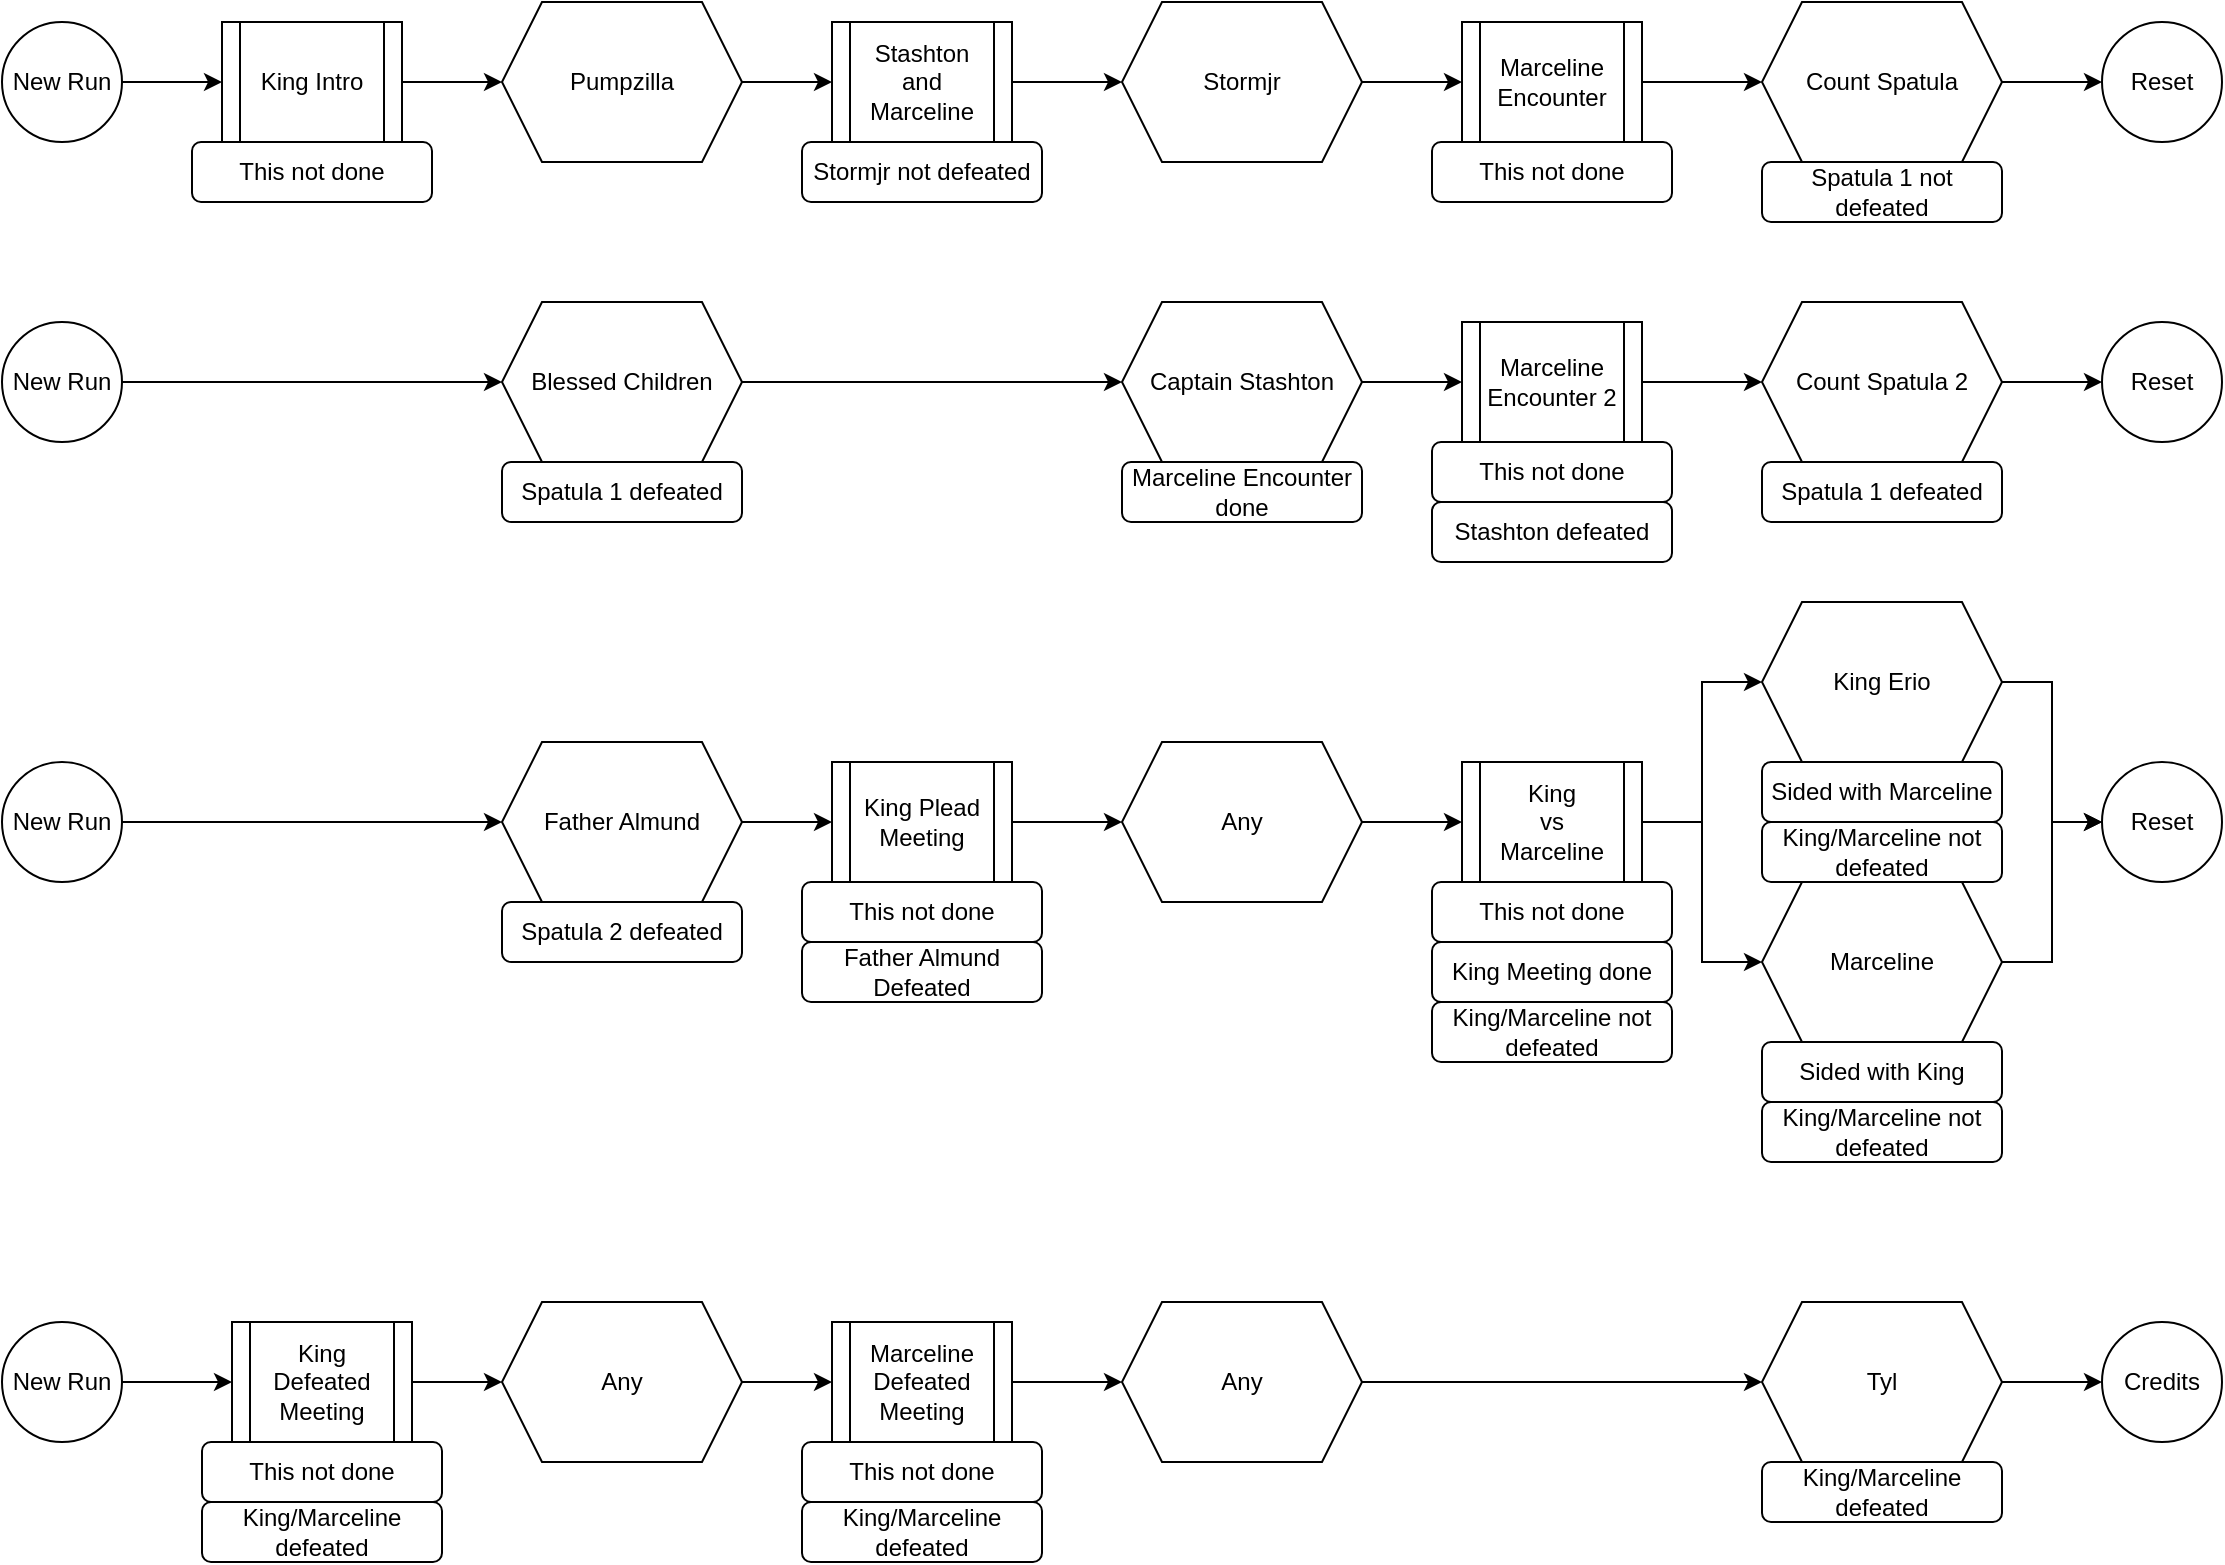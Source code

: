 <mxfile version="15.9.4" type="device"><diagram id="EoAJoz92NV666TCIRv5q" name="Page-1"><mxGraphModel dx="1360" dy="777" grid="1" gridSize="10" guides="1" tooltips="1" connect="1" arrows="1" fold="1" page="1" pageScale="1" pageWidth="1200" pageHeight="1600" math="0" shadow="0"><root><mxCell id="0"/><mxCell id="1" parent="0"/><mxCell id="ku5YCGT7UDbXH97YsHqP-8" style="edgeStyle=orthogonalEdgeStyle;rounded=0;orthogonalLoop=1;jettySize=auto;html=1;entryX=0;entryY=0.5;entryDx=0;entryDy=0;" edge="1" parent="1" source="ku5YCGT7UDbXH97YsHqP-1" target="ku5YCGT7UDbXH97YsHqP-7"><mxGeometry relative="1" as="geometry"/></mxCell><mxCell id="ku5YCGT7UDbXH97YsHqP-1" value="Pumpzilla" style="shape=hexagon;perimeter=hexagonPerimeter2;whiteSpace=wrap;html=1;fixedSize=1;" vertex="1" parent="1"><mxGeometry x="300" y="220" width="120" height="80" as="geometry"/></mxCell><mxCell id="ku5YCGT7UDbXH97YsHqP-6" style="edgeStyle=orthogonalEdgeStyle;rounded=0;orthogonalLoop=1;jettySize=auto;html=1;entryX=0;entryY=0.5;entryDx=0;entryDy=0;" edge="1" parent="1" source="ku5YCGT7UDbXH97YsHqP-2" target="ku5YCGT7UDbXH97YsHqP-1"><mxGeometry relative="1" as="geometry"/></mxCell><mxCell id="ku5YCGT7UDbXH97YsHqP-2" value="King Intro" style="shape=process;whiteSpace=wrap;html=1;backgroundOutline=1;" vertex="1" parent="1"><mxGeometry x="160" y="230" width="90" height="60" as="geometry"/></mxCell><mxCell id="ku5YCGT7UDbXH97YsHqP-10" style="edgeStyle=orthogonalEdgeStyle;rounded=0;orthogonalLoop=1;jettySize=auto;html=1;entryX=0;entryY=0.5;entryDx=0;entryDy=0;" edge="1" parent="1" source="ku5YCGT7UDbXH97YsHqP-7" target="ku5YCGT7UDbXH97YsHqP-9"><mxGeometry relative="1" as="geometry"/></mxCell><mxCell id="ku5YCGT7UDbXH97YsHqP-7" value="Stashton&lt;br&gt;and Marceline" style="shape=process;whiteSpace=wrap;html=1;backgroundOutline=1;" vertex="1" parent="1"><mxGeometry x="465" y="230" width="90" height="60" as="geometry"/></mxCell><mxCell id="ku5YCGT7UDbXH97YsHqP-15" style="edgeStyle=orthogonalEdgeStyle;rounded=0;orthogonalLoop=1;jettySize=auto;html=1;entryX=0;entryY=0.5;entryDx=0;entryDy=0;" edge="1" parent="1" source="ku5YCGT7UDbXH97YsHqP-9" target="ku5YCGT7UDbXH97YsHqP-13"><mxGeometry relative="1" as="geometry"/></mxCell><mxCell id="ku5YCGT7UDbXH97YsHqP-9" value="Stormjr" style="shape=hexagon;perimeter=hexagonPerimeter2;whiteSpace=wrap;html=1;fixedSize=1;" vertex="1" parent="1"><mxGeometry x="610" y="220" width="120" height="80" as="geometry"/></mxCell><mxCell id="ku5YCGT7UDbXH97YsHqP-12" value="Stormjr not defeated" style="rounded=1;whiteSpace=wrap;html=1;" vertex="1" parent="1"><mxGeometry x="450" y="290" width="120" height="30" as="geometry"/></mxCell><mxCell id="ku5YCGT7UDbXH97YsHqP-20" style="edgeStyle=orthogonalEdgeStyle;rounded=0;orthogonalLoop=1;jettySize=auto;html=1;entryX=0;entryY=0.5;entryDx=0;entryDy=0;" edge="1" parent="1" source="ku5YCGT7UDbXH97YsHqP-13" target="ku5YCGT7UDbXH97YsHqP-19"><mxGeometry relative="1" as="geometry"/></mxCell><mxCell id="ku5YCGT7UDbXH97YsHqP-13" value="Marceline&lt;br&gt;Encounter" style="shape=process;whiteSpace=wrap;html=1;backgroundOutline=1;" vertex="1" parent="1"><mxGeometry x="780" y="230" width="90" height="60" as="geometry"/></mxCell><mxCell id="ku5YCGT7UDbXH97YsHqP-14" value="Spatula 1 defeated" style="rounded=1;whiteSpace=wrap;html=1;" vertex="1" parent="1"><mxGeometry x="300" y="450" width="120" height="30" as="geometry"/></mxCell><mxCell id="ku5YCGT7UDbXH97YsHqP-50" style="edgeStyle=orthogonalEdgeStyle;rounded=0;orthogonalLoop=1;jettySize=auto;html=1;entryX=0;entryY=0.5;entryDx=0;entryDy=0;" edge="1" parent="1" source="ku5YCGT7UDbXH97YsHqP-16" target="ku5YCGT7UDbXH97YsHqP-28"><mxGeometry relative="1" as="geometry"/></mxCell><mxCell id="ku5YCGT7UDbXH97YsHqP-16" value="Captain Stashton" style="shape=hexagon;perimeter=hexagonPerimeter2;whiteSpace=wrap;html=1;fixedSize=1;" vertex="1" parent="1"><mxGeometry x="610" y="370" width="120" height="80" as="geometry"/></mxCell><mxCell id="ku5YCGT7UDbXH97YsHqP-18" value="Marceline Encounter done" style="rounded=1;whiteSpace=wrap;html=1;" vertex="1" parent="1"><mxGeometry x="610" y="450" width="120" height="30" as="geometry"/></mxCell><mxCell id="ku5YCGT7UDbXH97YsHqP-38" style="edgeStyle=orthogonalEdgeStyle;rounded=0;orthogonalLoop=1;jettySize=auto;html=1;entryX=0;entryY=0.5;entryDx=0;entryDy=0;" edge="1" parent="1" source="ku5YCGT7UDbXH97YsHqP-19" target="ku5YCGT7UDbXH97YsHqP-37"><mxGeometry relative="1" as="geometry"/></mxCell><mxCell id="ku5YCGT7UDbXH97YsHqP-19" value="Count Spatula" style="shape=hexagon;perimeter=hexagonPerimeter2;whiteSpace=wrap;html=1;fixedSize=1;" vertex="1" parent="1"><mxGeometry x="930" y="220" width="120" height="80" as="geometry"/></mxCell><mxCell id="ku5YCGT7UDbXH97YsHqP-52" style="edgeStyle=orthogonalEdgeStyle;rounded=0;orthogonalLoop=1;jettySize=auto;html=1;" edge="1" parent="1" source="ku5YCGT7UDbXH97YsHqP-21" target="ku5YCGT7UDbXH97YsHqP-47"><mxGeometry relative="1" as="geometry"/></mxCell><mxCell id="ku5YCGT7UDbXH97YsHqP-21" value="Count Spatula 2" style="shape=hexagon;perimeter=hexagonPerimeter2;whiteSpace=wrap;html=1;fixedSize=1;" vertex="1" parent="1"><mxGeometry x="930" y="370" width="120" height="80" as="geometry"/></mxCell><mxCell id="ku5YCGT7UDbXH97YsHqP-49" style="edgeStyle=orthogonalEdgeStyle;rounded=0;orthogonalLoop=1;jettySize=auto;html=1;entryX=0;entryY=0.5;entryDx=0;entryDy=0;" edge="1" parent="1" source="ku5YCGT7UDbXH97YsHqP-22" target="ku5YCGT7UDbXH97YsHqP-16"><mxGeometry relative="1" as="geometry"/></mxCell><mxCell id="ku5YCGT7UDbXH97YsHqP-22" value="Blessed Children" style="shape=hexagon;perimeter=hexagonPerimeter2;whiteSpace=wrap;html=1;fixedSize=1;" vertex="1" parent="1"><mxGeometry x="300" y="370" width="120" height="80" as="geometry"/></mxCell><mxCell id="ku5YCGT7UDbXH97YsHqP-23" value="Spatula 1 defeated" style="rounded=1;whiteSpace=wrap;html=1;" vertex="1" parent="1"><mxGeometry x="930" y="450" width="120" height="30" as="geometry"/></mxCell><mxCell id="ku5YCGT7UDbXH97YsHqP-24" value="Spatula 1 not defeated" style="rounded=1;whiteSpace=wrap;html=1;" vertex="1" parent="1"><mxGeometry x="930" y="300" width="120" height="30" as="geometry"/></mxCell><mxCell id="ku5YCGT7UDbXH97YsHqP-27" value="This not done" style="rounded=1;whiteSpace=wrap;html=1;" vertex="1" parent="1"><mxGeometry x="765" y="290" width="120" height="30" as="geometry"/></mxCell><mxCell id="ku5YCGT7UDbXH97YsHqP-51" style="edgeStyle=orthogonalEdgeStyle;rounded=0;orthogonalLoop=1;jettySize=auto;html=1;entryX=0;entryY=0.5;entryDx=0;entryDy=0;" edge="1" parent="1" source="ku5YCGT7UDbXH97YsHqP-28" target="ku5YCGT7UDbXH97YsHqP-21"><mxGeometry relative="1" as="geometry"/></mxCell><mxCell id="ku5YCGT7UDbXH97YsHqP-28" value="Marceline&lt;br&gt;Encounter 2" style="shape=process;whiteSpace=wrap;html=1;backgroundOutline=1;" vertex="1" parent="1"><mxGeometry x="780" y="380" width="90" height="60" as="geometry"/></mxCell><mxCell id="ku5YCGT7UDbXH97YsHqP-29" value="This not done" style="rounded=1;whiteSpace=wrap;html=1;" vertex="1" parent="1"><mxGeometry x="765" y="440" width="120" height="30" as="geometry"/></mxCell><mxCell id="ku5YCGT7UDbXH97YsHqP-30" value="Stashton defeated" style="rounded=1;whiteSpace=wrap;html=1;" vertex="1" parent="1"><mxGeometry x="765" y="470" width="120" height="30" as="geometry"/></mxCell><mxCell id="ku5YCGT7UDbXH97YsHqP-59" style="edgeStyle=orthogonalEdgeStyle;rounded=0;orthogonalLoop=1;jettySize=auto;html=1;entryX=0;entryY=0.5;entryDx=0;entryDy=0;" edge="1" parent="1" source="ku5YCGT7UDbXH97YsHqP-31" target="ku5YCGT7UDbXH97YsHqP-33"><mxGeometry relative="1" as="geometry"/></mxCell><mxCell id="ku5YCGT7UDbXH97YsHqP-31" value="Father Almund" style="shape=hexagon;perimeter=hexagonPerimeter2;whiteSpace=wrap;html=1;fixedSize=1;" vertex="1" parent="1"><mxGeometry x="300" y="590" width="120" height="80" as="geometry"/></mxCell><mxCell id="ku5YCGT7UDbXH97YsHqP-32" value="Spatula 2 defeated" style="rounded=1;whiteSpace=wrap;html=1;" vertex="1" parent="1"><mxGeometry x="300" y="670" width="120" height="30" as="geometry"/></mxCell><mxCell id="ku5YCGT7UDbXH97YsHqP-60" style="edgeStyle=orthogonalEdgeStyle;rounded=0;orthogonalLoop=1;jettySize=auto;html=1;" edge="1" parent="1" source="ku5YCGT7UDbXH97YsHqP-33" target="ku5YCGT7UDbXH97YsHqP-39"><mxGeometry relative="1" as="geometry"/></mxCell><mxCell id="ku5YCGT7UDbXH97YsHqP-33" value="King Plead Meeting" style="shape=process;whiteSpace=wrap;html=1;backgroundOutline=1;" vertex="1" parent="1"><mxGeometry x="465" y="600" width="90" height="60" as="geometry"/></mxCell><mxCell id="ku5YCGT7UDbXH97YsHqP-34" value="This not done" style="rounded=1;whiteSpace=wrap;html=1;" vertex="1" parent="1"><mxGeometry x="450" y="660" width="120" height="30" as="geometry"/></mxCell><mxCell id="ku5YCGT7UDbXH97YsHqP-35" value="Father Almund Defeated" style="rounded=1;whiteSpace=wrap;html=1;" vertex="1" parent="1"><mxGeometry x="450" y="690" width="120" height="30" as="geometry"/></mxCell><mxCell id="ku5YCGT7UDbXH97YsHqP-37" value="Reset" style="ellipse;whiteSpace=wrap;html=1;aspect=fixed;" vertex="1" parent="1"><mxGeometry x="1100" y="230" width="60" height="60" as="geometry"/></mxCell><mxCell id="ku5YCGT7UDbXH97YsHqP-61" style="edgeStyle=orthogonalEdgeStyle;rounded=0;orthogonalLoop=1;jettySize=auto;html=1;entryX=0;entryY=0.5;entryDx=0;entryDy=0;" edge="1" parent="1" source="ku5YCGT7UDbXH97YsHqP-39" target="ku5YCGT7UDbXH97YsHqP-40"><mxGeometry relative="1" as="geometry"/></mxCell><mxCell id="ku5YCGT7UDbXH97YsHqP-39" value="Any" style="shape=hexagon;perimeter=hexagonPerimeter2;whiteSpace=wrap;html=1;fixedSize=1;" vertex="1" parent="1"><mxGeometry x="610" y="590" width="120" height="80" as="geometry"/></mxCell><mxCell id="ku5YCGT7UDbXH97YsHqP-62" style="edgeStyle=orthogonalEdgeStyle;rounded=0;orthogonalLoop=1;jettySize=auto;html=1;entryX=0;entryY=0.5;entryDx=0;entryDy=0;" edge="1" parent="1" source="ku5YCGT7UDbXH97YsHqP-40" target="ku5YCGT7UDbXH97YsHqP-43"><mxGeometry relative="1" as="geometry"/></mxCell><mxCell id="ku5YCGT7UDbXH97YsHqP-63" style="edgeStyle=orthogonalEdgeStyle;rounded=0;orthogonalLoop=1;jettySize=auto;html=1;entryX=0;entryY=0.5;entryDx=0;entryDy=0;" edge="1" parent="1" source="ku5YCGT7UDbXH97YsHqP-40" target="ku5YCGT7UDbXH97YsHqP-45"><mxGeometry relative="1" as="geometry"/></mxCell><mxCell id="ku5YCGT7UDbXH97YsHqP-40" value="King&lt;br&gt;vs&lt;br&gt;Marceline" style="shape=process;whiteSpace=wrap;html=1;backgroundOutline=1;" vertex="1" parent="1"><mxGeometry x="780" y="600" width="90" height="60" as="geometry"/></mxCell><mxCell id="ku5YCGT7UDbXH97YsHqP-41" value="This not done" style="rounded=1;whiteSpace=wrap;html=1;" vertex="1" parent="1"><mxGeometry x="765" y="660" width="120" height="30" as="geometry"/></mxCell><mxCell id="ku5YCGT7UDbXH97YsHqP-42" value="King Meeting done" style="rounded=1;whiteSpace=wrap;html=1;" vertex="1" parent="1"><mxGeometry x="765" y="690" width="120" height="30" as="geometry"/></mxCell><mxCell id="ku5YCGT7UDbXH97YsHqP-64" style="edgeStyle=orthogonalEdgeStyle;rounded=0;orthogonalLoop=1;jettySize=auto;html=1;entryX=0;entryY=0.5;entryDx=0;entryDy=0;" edge="1" parent="1" source="ku5YCGT7UDbXH97YsHqP-43" target="ku5YCGT7UDbXH97YsHqP-48"><mxGeometry relative="1" as="geometry"/></mxCell><mxCell id="ku5YCGT7UDbXH97YsHqP-43" value="King Erio" style="shape=hexagon;perimeter=hexagonPerimeter2;whiteSpace=wrap;html=1;fixedSize=1;" vertex="1" parent="1"><mxGeometry x="930" y="520" width="120" height="80" as="geometry"/></mxCell><mxCell id="ku5YCGT7UDbXH97YsHqP-44" value="Sided with Marceline" style="rounded=1;whiteSpace=wrap;html=1;" vertex="1" parent="1"><mxGeometry x="930" y="600" width="120" height="30" as="geometry"/></mxCell><mxCell id="ku5YCGT7UDbXH97YsHqP-65" style="edgeStyle=orthogonalEdgeStyle;rounded=0;orthogonalLoop=1;jettySize=auto;html=1;entryX=0;entryY=0.5;entryDx=0;entryDy=0;" edge="1" parent="1" source="ku5YCGT7UDbXH97YsHqP-45" target="ku5YCGT7UDbXH97YsHqP-48"><mxGeometry relative="1" as="geometry"><mxPoint x="1080" y="680" as="targetPoint"/></mxGeometry></mxCell><mxCell id="ku5YCGT7UDbXH97YsHqP-45" value="Marceline" style="shape=hexagon;perimeter=hexagonPerimeter2;whiteSpace=wrap;html=1;fixedSize=1;" vertex="1" parent="1"><mxGeometry x="930" y="660" width="120" height="80" as="geometry"/></mxCell><mxCell id="ku5YCGT7UDbXH97YsHqP-46" value="Sided with King" style="rounded=1;whiteSpace=wrap;html=1;" vertex="1" parent="1"><mxGeometry x="930" y="740" width="120" height="30" as="geometry"/></mxCell><mxCell id="ku5YCGT7UDbXH97YsHqP-47" value="Reset" style="ellipse;whiteSpace=wrap;html=1;aspect=fixed;" vertex="1" parent="1"><mxGeometry x="1100" y="380" width="60" height="60" as="geometry"/></mxCell><mxCell id="ku5YCGT7UDbXH97YsHqP-48" value="Reset" style="ellipse;whiteSpace=wrap;html=1;aspect=fixed;" vertex="1" parent="1"><mxGeometry x="1100" y="600" width="60" height="60" as="geometry"/></mxCell><mxCell id="ku5YCGT7UDbXH97YsHqP-54" style="edgeStyle=orthogonalEdgeStyle;rounded=0;orthogonalLoop=1;jettySize=auto;html=1;entryX=0;entryY=0.5;entryDx=0;entryDy=0;" edge="1" parent="1" source="ku5YCGT7UDbXH97YsHqP-53" target="ku5YCGT7UDbXH97YsHqP-2"><mxGeometry relative="1" as="geometry"/></mxCell><mxCell id="ku5YCGT7UDbXH97YsHqP-53" value="New Run" style="ellipse;whiteSpace=wrap;html=1;aspect=fixed;" vertex="1" parent="1"><mxGeometry x="50" y="230" width="60" height="60" as="geometry"/></mxCell><mxCell id="ku5YCGT7UDbXH97YsHqP-56" style="edgeStyle=orthogonalEdgeStyle;rounded=0;orthogonalLoop=1;jettySize=auto;html=1;entryX=0;entryY=0.5;entryDx=0;entryDy=0;" edge="1" parent="1" source="ku5YCGT7UDbXH97YsHqP-55" target="ku5YCGT7UDbXH97YsHqP-22"><mxGeometry relative="1" as="geometry"/></mxCell><mxCell id="ku5YCGT7UDbXH97YsHqP-55" value="New Run" style="ellipse;whiteSpace=wrap;html=1;aspect=fixed;" vertex="1" parent="1"><mxGeometry x="50" y="380" width="60" height="60" as="geometry"/></mxCell><mxCell id="ku5YCGT7UDbXH97YsHqP-58" style="edgeStyle=orthogonalEdgeStyle;rounded=0;orthogonalLoop=1;jettySize=auto;html=1;entryX=0;entryY=0.5;entryDx=0;entryDy=0;" edge="1" parent="1" source="ku5YCGT7UDbXH97YsHqP-57" target="ku5YCGT7UDbXH97YsHqP-31"><mxGeometry relative="1" as="geometry"/></mxCell><mxCell id="ku5YCGT7UDbXH97YsHqP-57" value="New Run" style="ellipse;whiteSpace=wrap;html=1;aspect=fixed;" vertex="1" parent="1"><mxGeometry x="50" y="600" width="60" height="60" as="geometry"/></mxCell><mxCell id="ku5YCGT7UDbXH97YsHqP-82" style="edgeStyle=orthogonalEdgeStyle;rounded=0;orthogonalLoop=1;jettySize=auto;html=1;entryX=0;entryY=0.5;entryDx=0;entryDy=0;" edge="1" parent="1" source="ku5YCGT7UDbXH97YsHqP-66" target="ku5YCGT7UDbXH97YsHqP-78"><mxGeometry relative="1" as="geometry"/></mxCell><mxCell id="ku5YCGT7UDbXH97YsHqP-66" value="Any" style="shape=hexagon;perimeter=hexagonPerimeter2;whiteSpace=wrap;html=1;fixedSize=1;" vertex="1" parent="1"><mxGeometry x="300" y="870" width="120" height="80" as="geometry"/></mxCell><mxCell id="ku5YCGT7UDbXH97YsHqP-84" style="edgeStyle=orthogonalEdgeStyle;rounded=0;orthogonalLoop=1;jettySize=auto;html=1;entryX=0;entryY=0.5;entryDx=0;entryDy=0;" edge="1" parent="1" source="ku5YCGT7UDbXH97YsHqP-67" target="ku5YCGT7UDbXH97YsHqP-68"><mxGeometry relative="1" as="geometry"/></mxCell><mxCell id="ku5YCGT7UDbXH97YsHqP-67" value="Any" style="shape=hexagon;perimeter=hexagonPerimeter2;whiteSpace=wrap;html=1;fixedSize=1;" vertex="1" parent="1"><mxGeometry x="610" y="870" width="120" height="80" as="geometry"/></mxCell><mxCell id="ku5YCGT7UDbXH97YsHqP-86" style="edgeStyle=orthogonalEdgeStyle;rounded=0;orthogonalLoop=1;jettySize=auto;html=1;entryX=0;entryY=0.5;entryDx=0;entryDy=0;" edge="1" parent="1" source="ku5YCGT7UDbXH97YsHqP-68" target="ku5YCGT7UDbXH97YsHqP-85"><mxGeometry relative="1" as="geometry"/></mxCell><mxCell id="ku5YCGT7UDbXH97YsHqP-68" value="Tyl" style="shape=hexagon;perimeter=hexagonPerimeter2;whiteSpace=wrap;html=1;fixedSize=1;" vertex="1" parent="1"><mxGeometry x="930" y="870" width="120" height="80" as="geometry"/></mxCell><mxCell id="ku5YCGT7UDbXH97YsHqP-70" value="King/Marceline not defeated" style="rounded=1;whiteSpace=wrap;html=1;" vertex="1" parent="1"><mxGeometry x="930" y="770" width="120" height="30" as="geometry"/></mxCell><mxCell id="ku5YCGT7UDbXH97YsHqP-71" value="King/Marceline not defeated" style="rounded=1;whiteSpace=wrap;html=1;" vertex="1" parent="1"><mxGeometry x="930" y="630" width="120" height="30" as="geometry"/></mxCell><mxCell id="ku5YCGT7UDbXH97YsHqP-72" value="King/Marceline defeated" style="rounded=1;whiteSpace=wrap;html=1;" vertex="1" parent="1"><mxGeometry x="930" y="950" width="120" height="30" as="geometry"/></mxCell><mxCell id="ku5YCGT7UDbXH97YsHqP-81" style="edgeStyle=orthogonalEdgeStyle;rounded=0;orthogonalLoop=1;jettySize=auto;html=1;entryX=0;entryY=0.5;entryDx=0;entryDy=0;" edge="1" parent="1" source="ku5YCGT7UDbXH97YsHqP-73" target="ku5YCGT7UDbXH97YsHqP-66"><mxGeometry relative="1" as="geometry"/></mxCell><mxCell id="ku5YCGT7UDbXH97YsHqP-73" value="King&lt;br&gt;Defeated Meeting" style="shape=process;whiteSpace=wrap;html=1;backgroundOutline=1;" vertex="1" parent="1"><mxGeometry x="165" y="880" width="90" height="60" as="geometry"/></mxCell><mxCell id="ku5YCGT7UDbXH97YsHqP-76" value="This not done" style="rounded=1;whiteSpace=wrap;html=1;" vertex="1" parent="1"><mxGeometry x="150" y="940" width="120" height="30" as="geometry"/></mxCell><mxCell id="ku5YCGT7UDbXH97YsHqP-77" value="King/Marceline defeated" style="rounded=1;whiteSpace=wrap;html=1;" vertex="1" parent="1"><mxGeometry x="150" y="970" width="120" height="30" as="geometry"/></mxCell><mxCell id="ku5YCGT7UDbXH97YsHqP-83" style="edgeStyle=orthogonalEdgeStyle;rounded=0;orthogonalLoop=1;jettySize=auto;html=1;entryX=0;entryY=0.5;entryDx=0;entryDy=0;" edge="1" parent="1" source="ku5YCGT7UDbXH97YsHqP-78" target="ku5YCGT7UDbXH97YsHqP-67"><mxGeometry relative="1" as="geometry"/></mxCell><mxCell id="ku5YCGT7UDbXH97YsHqP-78" value="Marceline&lt;br&gt;Defeated Meeting" style="shape=process;whiteSpace=wrap;html=1;backgroundOutline=1;" vertex="1" parent="1"><mxGeometry x="465" y="880" width="90" height="60" as="geometry"/></mxCell><mxCell id="ku5YCGT7UDbXH97YsHqP-79" value="This not done" style="rounded=1;whiteSpace=wrap;html=1;" vertex="1" parent="1"><mxGeometry x="450" y="940" width="120" height="30" as="geometry"/></mxCell><mxCell id="ku5YCGT7UDbXH97YsHqP-80" value="King/Marceline defeated" style="rounded=1;whiteSpace=wrap;html=1;" vertex="1" parent="1"><mxGeometry x="450" y="970" width="120" height="30" as="geometry"/></mxCell><mxCell id="ku5YCGT7UDbXH97YsHqP-85" value="Credits" style="ellipse;whiteSpace=wrap;html=1;aspect=fixed;" vertex="1" parent="1"><mxGeometry x="1100" y="880" width="60" height="60" as="geometry"/></mxCell><mxCell id="ku5YCGT7UDbXH97YsHqP-87" value="This not done" style="rounded=1;whiteSpace=wrap;html=1;" vertex="1" parent="1"><mxGeometry x="145" y="290" width="120" height="30" as="geometry"/></mxCell><mxCell id="ku5YCGT7UDbXH97YsHqP-89" style="edgeStyle=orthogonalEdgeStyle;rounded=0;orthogonalLoop=1;jettySize=auto;html=1;entryX=0;entryY=0.5;entryDx=0;entryDy=0;" edge="1" parent="1" source="ku5YCGT7UDbXH97YsHqP-88" target="ku5YCGT7UDbXH97YsHqP-73"><mxGeometry relative="1" as="geometry"/></mxCell><mxCell id="ku5YCGT7UDbXH97YsHqP-88" value="New Run" style="ellipse;whiteSpace=wrap;html=1;aspect=fixed;" vertex="1" parent="1"><mxGeometry x="50" y="880" width="60" height="60" as="geometry"/></mxCell><mxCell id="ku5YCGT7UDbXH97YsHqP-90" value="King/Marceline not defeated" style="rounded=1;whiteSpace=wrap;html=1;" vertex="1" parent="1"><mxGeometry x="765" y="720" width="120" height="30" as="geometry"/></mxCell></root></mxGraphModel></diagram></mxfile>